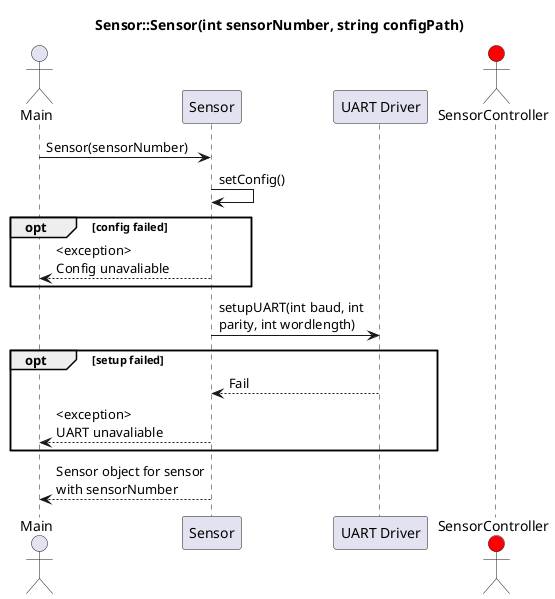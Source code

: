 @startuml SD_SensorControllerDriverConstructor
title Sensor::Sensor(int sensorNumber, string configPath)

skinparam MaxMessageSize 150

actor Main as Main
participant Sensor as SD
participant "UART Driver" as UART
actor SensorController as SC #red

Main -> SD : Sensor(sensorNumber)
SD -> SD : setConfig()
opt config failed
SD --> Main : <exception> \nConfig unavaliable
end opt
SD -> UART : setupUART(int baud, int parity, int wordlength)
opt setup failed
UART --> SD : Fail
SD --> Main : <exception> \nUART unavaliable
end opt
SD --> Main : Sensor object for sensor with sensorNumber



@enduml